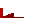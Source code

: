 beginfig(0)

s=bp;

drawarrow (-.1in, 0)--origin withpen tinypen withcolor .5red;
drawarrow (s+.1in, 0)--(s, 0) withpen tinypen withcolor .5red;
fill unitsquare xscaled s yscaled .1in shifted (.05in*down)
	withcolor .75red;

endfig
